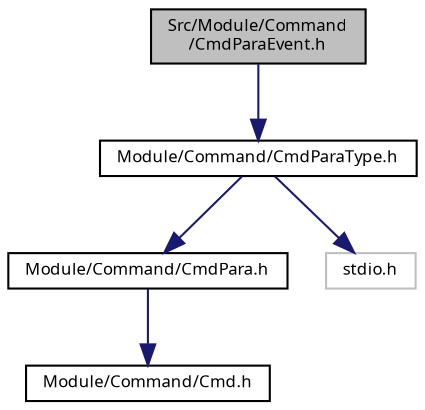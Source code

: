 digraph "Src/Module/Command/CmdParaEvent.h"
{
  edge [fontname="Sans",fontsize="8",labelfontname="Sans",labelfontsize="8"];
  node [fontname="Sans",fontsize="8",shape=record];
  Node1 [label="Src/Module/Command\l/CmdParaEvent.h",height=0.2,width=0.4,color="black", fillcolor="grey75", style="filled", fontcolor="black"];
  Node1 -> Node2 [color="midnightblue",fontsize="8",style="solid",fontname="Sans"];
  Node2 [label="Module/Command/CmdParaType.h",height=0.2,width=0.4,color="black", fillcolor="white", style="filled",URL="$_cmd_para_type_8h.html"];
  Node2 -> Node3 [color="midnightblue",fontsize="8",style="solid",fontname="Sans"];
  Node3 [label="Module/Command/CmdPara.h",height=0.2,width=0.4,color="black", fillcolor="white", style="filled",URL="$_cmd_para_8h.html"];
  Node3 -> Node4 [color="midnightblue",fontsize="8",style="solid",fontname="Sans"];
  Node4 [label="Module/Command/Cmd.h",height=0.2,width=0.4,color="black", fillcolor="white", style="filled",URL="$_cmd_8h.html"];
  Node2 -> Node5 [color="midnightblue",fontsize="8",style="solid",fontname="Sans"];
  Node5 [label="stdio.h",height=0.2,width=0.4,color="grey75", fillcolor="white", style="filled"];
}
